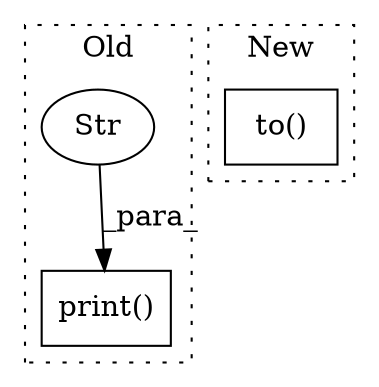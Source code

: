 digraph G {
subgraph cluster0 {
1 [label="print()" a="75" s="12479,12505" l="11,1" shape="box"];
3 [label="Str" a="66" s="12490" l="15" shape="ellipse"];
label = "Old";
style="dotted";
}
subgraph cluster1 {
2 [label="to()" a="75" s="11105,11138" l="22,1" shape="box"];
label = "New";
style="dotted";
}
3 -> 1 [label="_para_"];
}